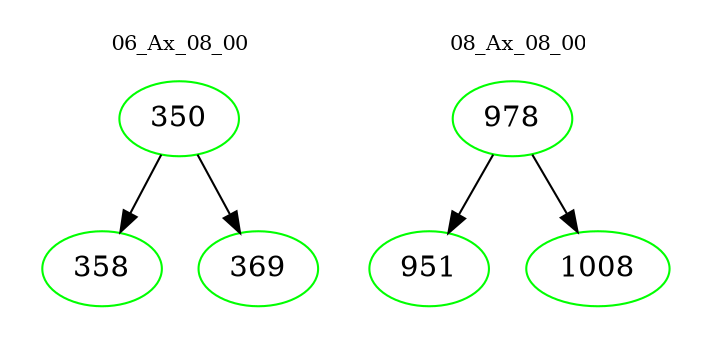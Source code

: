 digraph{
subgraph cluster_0 {
color = white
label = "06_Ax_08_00";
fontsize=10;
T0_350 [label="350", color="green"]
T0_350 -> T0_358 [color="black"]
T0_358 [label="358", color="green"]
T0_350 -> T0_369 [color="black"]
T0_369 [label="369", color="green"]
}
subgraph cluster_1 {
color = white
label = "08_Ax_08_00";
fontsize=10;
T1_978 [label="978", color="green"]
T1_978 -> T1_951 [color="black"]
T1_951 [label="951", color="green"]
T1_978 -> T1_1008 [color="black"]
T1_1008 [label="1008", color="green"]
}
}

